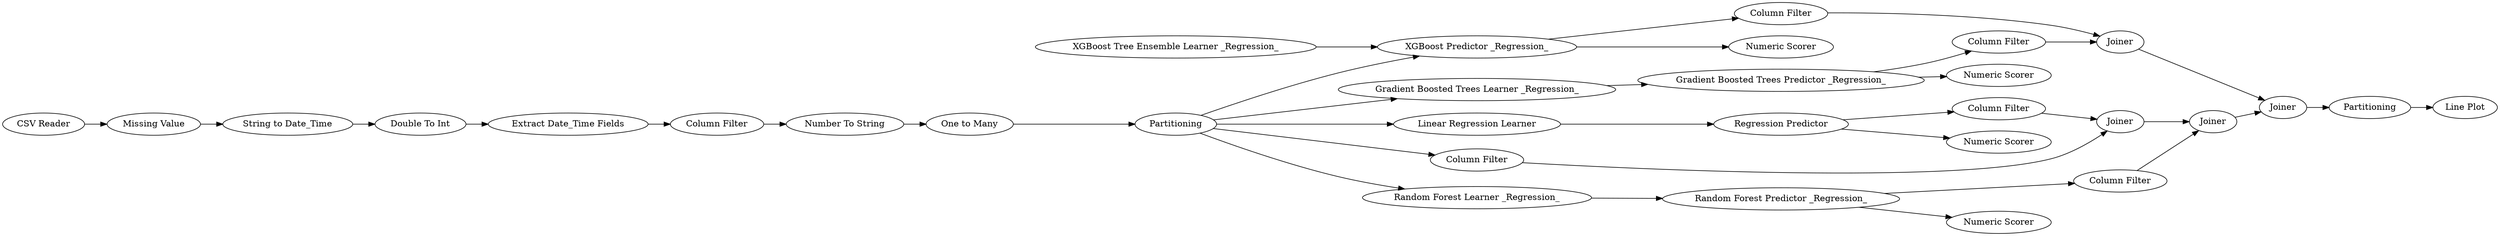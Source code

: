 digraph {
	53 -> 54
	31 -> 10
	57 -> 64
	23 -> 24
	10 -> 60
	10 -> 55
	23 -> 34
	2 -> 4
	22 -> 23
	32 -> 2
	55 -> 57
	39 -> 52
	10 -> 22
	49 -> 52
	4 -> 29
	10 -> 40
	3 -> 32
	29 -> 31
	34 -> 39
	61 -> 63
	52 -> 59
	62 -> 64
	60 -> 61
	40 -> 39
	56 -> 55
	64 -> 59
	61 -> 62
	5 -> 3
	54 -> 50
	55 -> 58
	54 -> 49
	46 -> 45
	59 -> 46
	10 -> 53
	1 -> 5
	57 [label="Column Filter"]
	55 [label="XGBoost Predictor _Regression_"]
	52 [label=Joiner]
	58 [label="Numeric Scorer"]
	3 [label="String to Date_Time"]
	24 [label="Numeric Scorer"]
	64 [label=Joiner]
	49 [label="Column Filter"]
	31 [label="One to Many"]
	56 [label="XGBoost Tree Ensemble Learner _Regression_"]
	54 [label="Random Forest Predictor _Regression_"]
	10 [label=Partitioning]
	59 [label=Joiner]
	50 [label="Numeric Scorer"]
	1 [label="CSV Reader"]
	22 [label="Linear Regression Learner"]
	53 [label="Random Forest Learner _Regression_"]
	23 [label="Regression Predictor"]
	4 [label="Column Filter"]
	61 [label="Gradient Boosted Trees Predictor _Regression_"]
	63 [label="Numeric Scorer"]
	60 [label="Gradient Boosted Trees Learner _Regression_"]
	5 [label="Missing Value"]
	34 [label="Column Filter"]
	62 [label="Column Filter"]
	29 [label="Number To String"]
	46 [label=Partitioning]
	40 [label="Column Filter"]
	39 [label=Joiner]
	32 [label="Double To Int"]
	2 [label="Extract Date_Time Fields"]
	45 [label="Line Plot"]
	rankdir=LR
}
